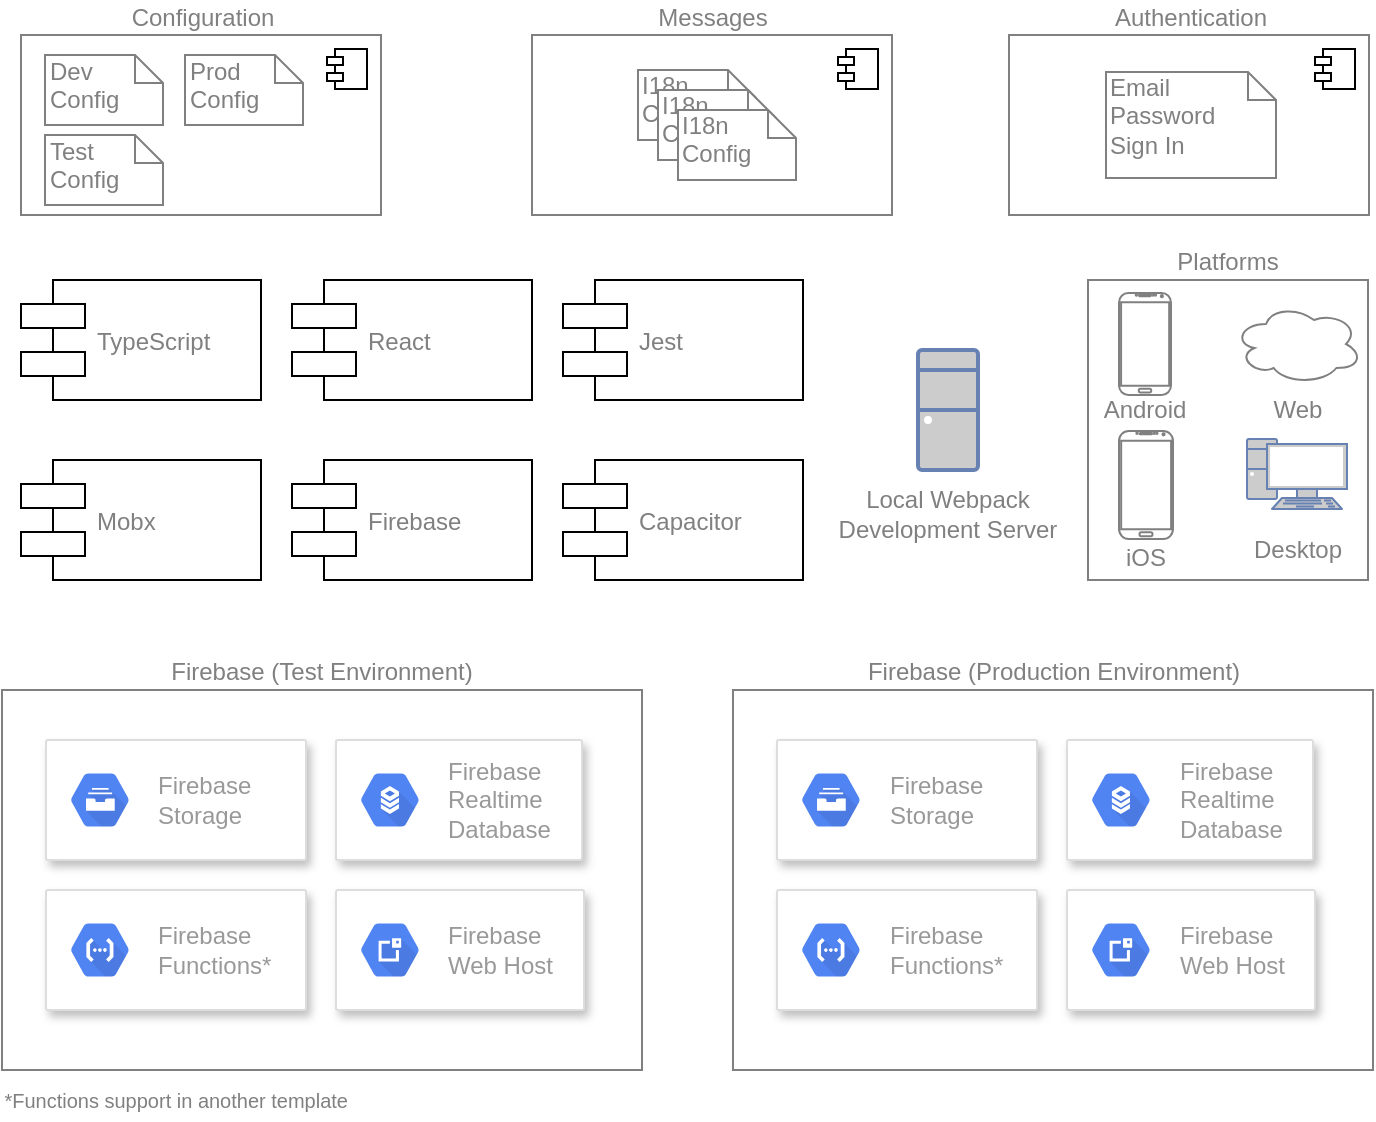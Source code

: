 <mxfile version="11.1.1" type="device"><diagram id="BNiOc75DdHJv5ZVlvX8K" name="Page-1"><mxGraphModel dx="1422" dy="747" grid="1" gridSize="10" guides="1" tooltips="1" connect="1" arrows="1" fold="1" page="1" pageScale="1" pageWidth="1169" pageHeight="827" math="0" shadow="0"><root><mxCell id="0"/><mxCell id="1" parent="0"/><mxCell id="N_r3Vzps1HNoPl0cuiGP-3" value="Platforms" style="rounded=0;whiteSpace=wrap;html=1;labelPosition=center;verticalLabelPosition=top;align=center;verticalAlign=bottom;fontColor=#808080;labelBorderColor=none;strokeColor=#808080;" parent="1" vertex="1"><mxGeometry x="565" y="170" width="140" height="150" as="geometry"/></mxCell><mxCell id="yj6rBpQWp7NuNYBYrsL8-10" value="Firebase (Test Environment)" style="rounded=0;whiteSpace=wrap;html=1;labelPosition=center;verticalLabelPosition=top;align=center;verticalAlign=bottom;fontColor=#808080;labelBorderColor=none;strokeColor=#808080;" parent="1" vertex="1"><mxGeometry x="22" y="375" width="320" height="190" as="geometry"/></mxCell><mxCell id="yj6rBpQWp7NuNYBYrsL8-3" value="" style="strokeColor=#dddddd;fillColor=#ffffff;shadow=1;strokeWidth=1;rounded=1;absoluteArcSize=1;arcSize=2;" parent="1" vertex="1"><mxGeometry x="44" y="475" width="130" height="60" as="geometry"/></mxCell><mxCell id="yj6rBpQWp7NuNYBYrsL8-4" value="Firebase&lt;br&gt;Functions*" style="dashed=0;connectable=0;html=1;fillColor=#5184F3;strokeColor=none;shape=mxgraph.gcp2.hexIcon;prIcon=cloud_functions;part=1;labelPosition=right;verticalLabelPosition=middle;align=left;verticalAlign=middle;spacingLeft=5;fontColor=#999999;fontSize=12;" parent="yj6rBpQWp7NuNYBYrsL8-3" vertex="1"><mxGeometry y="0.5" width="44" height="39" relative="1" as="geometry"><mxPoint x="5" y="-19.5" as="offset"/></mxGeometry></mxCell><mxCell id="yj6rBpQWp7NuNYBYrsL8-5" value="" style="strokeColor=#dddddd;fillColor=#ffffff;shadow=1;strokeWidth=1;rounded=1;absoluteArcSize=1;arcSize=2;" parent="1" vertex="1"><mxGeometry x="44" y="400" width="130" height="60" as="geometry"/></mxCell><mxCell id="yj6rBpQWp7NuNYBYrsL8-6" value="Firebase&lt;br&gt;Storage" style="dashed=0;connectable=0;html=1;fillColor=#5184F3;strokeColor=none;shape=mxgraph.gcp2.hexIcon;prIcon=cloud_filestore;part=1;labelPosition=right;verticalLabelPosition=middle;align=left;verticalAlign=middle;spacingLeft=5;fontColor=#999999;fontSize=12;" parent="yj6rBpQWp7NuNYBYrsL8-5" vertex="1"><mxGeometry y="0.5" width="44" height="39" relative="1" as="geometry"><mxPoint x="5" y="-19.5" as="offset"/></mxGeometry></mxCell><mxCell id="yj6rBpQWp7NuNYBYrsL8-7" value="" style="strokeColor=#dddddd;fillColor=#ffffff;shadow=1;strokeWidth=1;rounded=1;absoluteArcSize=1;arcSize=2;" parent="1" vertex="1"><mxGeometry x="189" y="400" width="123" height="60" as="geometry"/></mxCell><mxCell id="yj6rBpQWp7NuNYBYrsL8-8" value="Firebase&lt;br&gt;Realtime&lt;br&gt;Database" style="dashed=0;connectable=0;html=1;fillColor=#5184F3;strokeColor=none;shape=mxgraph.gcp2.hexIcon;prIcon=cloud_sql;part=1;labelPosition=right;verticalLabelPosition=middle;align=left;verticalAlign=middle;spacingLeft=5;fontColor=#999999;fontSize=12;" parent="yj6rBpQWp7NuNYBYrsL8-7" vertex="1"><mxGeometry y="0.5" width="44" height="39" relative="1" as="geometry"><mxPoint x="5" y="-19.5" as="offset"/></mxGeometry></mxCell><mxCell id="yj6rBpQWp7NuNYBYrsL8-11" value="" style="strokeColor=#dddddd;fillColor=#ffffff;shadow=1;strokeWidth=1;rounded=1;absoluteArcSize=1;arcSize=2;fontColor=#808080;" parent="1" vertex="1"><mxGeometry x="189" y="475" width="124" height="60" as="geometry"/></mxCell><mxCell id="yj6rBpQWp7NuNYBYrsL8-12" value="Firebase&lt;br&gt;Web Host" style="dashed=0;connectable=0;html=1;fillColor=#5184F3;strokeColor=none;shape=mxgraph.gcp2.hexIcon;prIcon=cloud_external_ip_addresses;part=1;labelPosition=right;verticalLabelPosition=middle;align=left;verticalAlign=middle;spacingLeft=5;fontColor=#999999;fontSize=12;" parent="yj6rBpQWp7NuNYBYrsL8-11" vertex="1"><mxGeometry y="0.5" width="44" height="39" relative="1" as="geometry"><mxPoint x="5" y="-19.5" as="offset"/></mxGeometry></mxCell><mxCell id="yj6rBpQWp7NuNYBYrsL8-22" value="TypeScript" style="shape=component;align=left;spacingLeft=36;fontColor=#808080;" parent="1" vertex="1"><mxGeometry x="31.5" y="170" width="120" height="60" as="geometry"/></mxCell><mxCell id="yj6rBpQWp7NuNYBYrsL8-23" value="React" style="shape=component;align=left;spacingLeft=36;fontColor=#808080;" parent="1" vertex="1"><mxGeometry x="167" y="170" width="120" height="60" as="geometry"/></mxCell><mxCell id="yj6rBpQWp7NuNYBYrsL8-24" value="Firebase" style="shape=component;align=left;spacingLeft=36;fontColor=#808080;" parent="1" vertex="1"><mxGeometry x="167" y="260" width="120" height="60" as="geometry"/></mxCell><mxCell id="yj6rBpQWp7NuNYBYrsL8-25" value="Mobx" style="shape=component;align=left;spacingLeft=36;fontColor=#808080;" parent="1" vertex="1"><mxGeometry x="31.5" y="260" width="120" height="60" as="geometry"/></mxCell><mxCell id="yj6rBpQWp7NuNYBYrsL8-29" value="" style="fontColor=#0066CC;verticalAlign=top;verticalLabelPosition=bottom;labelPosition=center;align=center;html=1;outlineConnect=0;fillColor=#CCCCCC;strokeColor=#6881B3;gradientColor=none;gradientDirection=north;strokeWidth=2;shape=mxgraph.networks.pc;" parent="1" vertex="1"><mxGeometry x="644.5" y="249.5" width="50" height="35" as="geometry"/></mxCell><mxCell id="yj6rBpQWp7NuNYBYrsL8-30" value="Local&amp;nbsp;Webpack Development Server" style="text;html=1;strokeColor=none;fillColor=none;align=center;verticalAlign=middle;whiteSpace=wrap;rounded=0;fontColor=#808080;" parent="1" vertex="1"><mxGeometry x="425" y="277" width="140" height="20" as="geometry"/></mxCell><mxCell id="yj6rBpQWp7NuNYBYrsL8-31" value="Firebase (Production Environment)" style="rounded=0;whiteSpace=wrap;html=1;labelPosition=center;verticalLabelPosition=top;align=center;verticalAlign=bottom;fontColor=#808080;labelBorderColor=none;strokeColor=#808080;" parent="1" vertex="1"><mxGeometry x="387.5" y="375" width="320" height="190" as="geometry"/></mxCell><mxCell id="yj6rBpQWp7NuNYBYrsL8-32" value="" style="strokeColor=#dddddd;fillColor=#ffffff;shadow=1;strokeWidth=1;rounded=1;absoluteArcSize=1;arcSize=2;glass=0;gradientColor=none;" parent="1" vertex="1"><mxGeometry x="409.5" y="475" width="130" height="60" as="geometry"/></mxCell><mxCell id="yj6rBpQWp7NuNYBYrsL8-33" value="Firebase&lt;br&gt;Functions*" style="dashed=0;connectable=0;html=1;fillColor=#5184F3;strokeColor=none;shape=mxgraph.gcp2.hexIcon;prIcon=cloud_functions;part=1;labelPosition=right;verticalLabelPosition=middle;align=left;verticalAlign=middle;spacingLeft=5;fontColor=#999999;fontSize=12;" parent="yj6rBpQWp7NuNYBYrsL8-32" vertex="1"><mxGeometry y="0.5" width="44" height="39" relative="1" as="geometry"><mxPoint x="5" y="-19.5" as="offset"/></mxGeometry></mxCell><mxCell id="yj6rBpQWp7NuNYBYrsL8-34" value="" style="strokeColor=#dddddd;fillColor=#ffffff;shadow=1;strokeWidth=1;rounded=1;absoluteArcSize=1;arcSize=2;" parent="1" vertex="1"><mxGeometry x="409.5" y="400" width="130" height="60" as="geometry"/></mxCell><mxCell id="yj6rBpQWp7NuNYBYrsL8-35" value="Firebase&lt;br&gt;Storage" style="dashed=0;connectable=0;html=1;fillColor=#5184F3;strokeColor=none;shape=mxgraph.gcp2.hexIcon;prIcon=cloud_filestore;part=1;labelPosition=right;verticalLabelPosition=middle;align=left;verticalAlign=middle;spacingLeft=5;fontColor=#999999;fontSize=12;" parent="yj6rBpQWp7NuNYBYrsL8-34" vertex="1"><mxGeometry y="0.5" width="44" height="39" relative="1" as="geometry"><mxPoint x="5" y="-19.5" as="offset"/></mxGeometry></mxCell><mxCell id="yj6rBpQWp7NuNYBYrsL8-36" value="" style="strokeColor=#dddddd;fillColor=#ffffff;shadow=1;strokeWidth=1;rounded=1;absoluteArcSize=1;arcSize=2;" parent="1" vertex="1"><mxGeometry x="554.5" y="400" width="123" height="60" as="geometry"/></mxCell><mxCell id="yj6rBpQWp7NuNYBYrsL8-37" value="Firebase&lt;br&gt;Realtime&lt;br&gt;Database" style="dashed=0;connectable=0;html=1;fillColor=#5184F3;strokeColor=none;shape=mxgraph.gcp2.hexIcon;prIcon=cloud_sql;part=1;labelPosition=right;verticalLabelPosition=middle;align=left;verticalAlign=middle;spacingLeft=5;fontColor=#999999;fontSize=12;" parent="yj6rBpQWp7NuNYBYrsL8-36" vertex="1"><mxGeometry y="0.5" width="44" height="39" relative="1" as="geometry"><mxPoint x="5" y="-19.5" as="offset"/></mxGeometry></mxCell><mxCell id="yj6rBpQWp7NuNYBYrsL8-38" value="" style="strokeColor=#dddddd;fillColor=#ffffff;shadow=1;strokeWidth=1;rounded=1;absoluteArcSize=1;arcSize=2;fontColor=#808080;" parent="1" vertex="1"><mxGeometry x="554.5" y="475" width="124" height="60" as="geometry"/></mxCell><mxCell id="yj6rBpQWp7NuNYBYrsL8-39" value="Firebase&lt;br&gt;Web Host" style="dashed=0;connectable=0;html=1;fillColor=#5184F3;strokeColor=none;shape=mxgraph.gcp2.hexIcon;prIcon=cloud_external_ip_addresses;part=1;labelPosition=right;verticalLabelPosition=middle;align=left;verticalAlign=middle;spacingLeft=5;fontColor=#999999;fontSize=12;" parent="yj6rBpQWp7NuNYBYrsL8-38" vertex="1"><mxGeometry y="0.5" width="44" height="39" relative="1" as="geometry"><mxPoint x="5" y="-19.5" as="offset"/></mxGeometry></mxCell><mxCell id="yj6rBpQWp7NuNYBYrsL8-40" value="Capacitor" style="shape=component;align=left;spacingLeft=36;fontColor=#808080;" parent="1" vertex="1"><mxGeometry x="302.5" y="260" width="120" height="60" as="geometry"/></mxCell><mxCell id="yj6rBpQWp7NuNYBYrsL8-41" value="Configuration&lt;br&gt;" style="html=1;strokeColor=#808080;fontColor=#808080;labelPosition=center;verticalLabelPosition=top;align=center;verticalAlign=bottom;" parent="1" vertex="1"><mxGeometry x="31.5" y="47.5" width="180" height="90" as="geometry"/></mxCell><mxCell id="yj6rBpQWp7NuNYBYrsL8-42" value="" style="shape=component;jettyWidth=8;jettyHeight=4;" parent="yj6rBpQWp7NuNYBYrsL8-41" vertex="1"><mxGeometry x="1" width="20" height="20" relative="1" as="geometry"><mxPoint x="-27" y="7" as="offset"/></mxGeometry></mxCell><mxCell id="yj6rBpQWp7NuNYBYrsL8-55" value="Dev&lt;br&gt;Config" style="shape=note;whiteSpace=wrap;html=1;size=14;verticalAlign=top;align=left;spacingTop=-6;strokeColor=#808080;fontColor=#808080;" parent="yj6rBpQWp7NuNYBYrsL8-41" vertex="1"><mxGeometry x="12" y="10" width="59" height="35" as="geometry"/></mxCell><mxCell id="yj6rBpQWp7NuNYBYrsL8-56" value="Test&lt;br&gt;Config" style="shape=note;whiteSpace=wrap;html=1;size=14;verticalAlign=top;align=left;spacingTop=-6;strokeColor=#808080;fontColor=#808080;" parent="yj6rBpQWp7NuNYBYrsL8-41" vertex="1"><mxGeometry x="12" y="50" width="59" height="35" as="geometry"/></mxCell><mxCell id="yj6rBpQWp7NuNYBYrsL8-47" value="Prod&lt;br&gt;Config" style="shape=note;whiteSpace=wrap;html=1;size=14;verticalAlign=top;align=left;spacingTop=-6;strokeColor=#808080;fontColor=#808080;" parent="yj6rBpQWp7NuNYBYrsL8-41" vertex="1"><mxGeometry x="82" y="10" width="59" height="35" as="geometry"/></mxCell><mxCell id="yj6rBpQWp7NuNYBYrsL8-48" value="Messages&lt;br&gt;" style="html=1;strokeColor=#808080;fontColor=#808080;labelPosition=center;verticalLabelPosition=top;align=center;verticalAlign=bottom;" parent="1" vertex="1"><mxGeometry x="287" y="47.5" width="180" height="90" as="geometry"/></mxCell><mxCell id="yj6rBpQWp7NuNYBYrsL8-49" value="" style="shape=component;jettyWidth=8;jettyHeight=4;" parent="yj6rBpQWp7NuNYBYrsL8-48" vertex="1"><mxGeometry x="1" width="20" height="20" relative="1" as="geometry"><mxPoint x="-27" y="7" as="offset"/></mxGeometry></mxCell><mxCell id="yj6rBpQWp7NuNYBYrsL8-68" value="I18n&lt;br&gt;Config" style="shape=note;whiteSpace=wrap;html=1;size=14;verticalAlign=top;align=left;spacingTop=-6;strokeColor=#808080;fontColor=#808080;" parent="yj6rBpQWp7NuNYBYrsL8-48" vertex="1"><mxGeometry x="53" y="17.5" width="59" height="35" as="geometry"/></mxCell><mxCell id="yj6rBpQWp7NuNYBYrsL8-69" value="I18n&lt;br&gt;Config" style="shape=note;whiteSpace=wrap;html=1;size=14;verticalAlign=top;align=left;spacingTop=-6;strokeColor=#808080;fontColor=#808080;" parent="yj6rBpQWp7NuNYBYrsL8-48" vertex="1"><mxGeometry x="63" y="27.5" width="59" height="35" as="geometry"/></mxCell><mxCell id="yj6rBpQWp7NuNYBYrsL8-70" value="I18n&lt;br&gt;Config" style="shape=note;whiteSpace=wrap;html=1;size=14;verticalAlign=top;align=left;spacingTop=-6;strokeColor=#808080;fontColor=#808080;" parent="yj6rBpQWp7NuNYBYrsL8-48" vertex="1"><mxGeometry x="73" y="37.5" width="59" height="35" as="geometry"/></mxCell><mxCell id="yj6rBpQWp7NuNYBYrsL8-57" value="Authentication" style="html=1;strokeColor=#808080;fontColor=#808080;labelPosition=center;verticalLabelPosition=top;align=center;verticalAlign=bottom;" parent="1" vertex="1"><mxGeometry x="525.5" y="47.5" width="180" height="90" as="geometry"/></mxCell><mxCell id="yj6rBpQWp7NuNYBYrsL8-58" value="" style="shape=component;jettyWidth=8;jettyHeight=4;" parent="yj6rBpQWp7NuNYBYrsL8-57" vertex="1"><mxGeometry x="1" width="20" height="20" relative="1" as="geometry"><mxPoint x="-27" y="7" as="offset"/></mxGeometry></mxCell><mxCell id="yj6rBpQWp7NuNYBYrsL8-73" value="Email&lt;br&gt;Password&lt;br&gt;Sign In" style="shape=note;whiteSpace=wrap;html=1;size=14;verticalAlign=top;align=left;spacingTop=-6;strokeColor=#808080;fontColor=#808080;" parent="yj6rBpQWp7NuNYBYrsL8-57" vertex="1"><mxGeometry x="48.5" y="18.5" width="85" height="53" as="geometry"/></mxCell><mxCell id="yj6rBpQWp7NuNYBYrsL8-74" value="Jest" style="shape=component;align=left;spacingLeft=36;fontColor=#808080;" parent="1" vertex="1"><mxGeometry x="302.5" y="170" width="120" height="60" as="geometry"/></mxCell><mxCell id="yj6rBpQWp7NuNYBYrsL8-75" value="" style="verticalLabelPosition=bottom;verticalAlign=top;html=1;shadow=0;dashed=0;strokeWidth=1;shape=mxgraph.android.phone2;fillColor=#ffffff;strokeColor=#808080;fontColor=#808080;aspect=fixed;" parent="1" vertex="1"><mxGeometry x="580.5" y="176.5" width="26" height="51" as="geometry"/></mxCell><mxCell id="yj6rBpQWp7NuNYBYrsL8-76" value="Android" style="text;html=1;strokeColor=none;fillColor=none;align=center;verticalAlign=middle;whiteSpace=wrap;rounded=0;fontColor=#808080;" parent="1" vertex="1"><mxGeometry x="565" y="224.5" width="57" height="20" as="geometry"/></mxCell><mxCell id="yj6rBpQWp7NuNYBYrsL8-78" value="iOS" style="text;html=1;strokeColor=none;fillColor=none;align=center;verticalAlign=middle;whiteSpace=wrap;rounded=0;fontColor=#808080;" parent="1" vertex="1"><mxGeometry x="580.5" y="298.5" width="26" height="20" as="geometry"/></mxCell><mxCell id="yj6rBpQWp7NuNYBYrsL8-79" value="" style="ellipse;shape=cloud;whiteSpace=wrap;html=1;strokeColor=#808080;fontColor=#808080;" parent="1" vertex="1"><mxGeometry x="638" y="182" width="64" height="40" as="geometry"/></mxCell><mxCell id="yj6rBpQWp7NuNYBYrsL8-80" value="" style="verticalLabelPosition=bottom;verticalAlign=top;html=1;shadow=0;dashed=0;strokeWidth=1;shape=mxgraph.android.phone2;fillColor=#ffffff;strokeColor=#808080;fontColor=#808080;aspect=fixed;" parent="1" vertex="1"><mxGeometry x="580.5" y="245.5" width="27" height="54" as="geometry"/></mxCell><mxCell id="yj6rBpQWp7NuNYBYrsL8-81" value="Web" style="text;html=1;strokeColor=none;fillColor=none;align=center;verticalAlign=middle;whiteSpace=wrap;rounded=0;fontColor=#808080;" parent="1" vertex="1"><mxGeometry x="635" y="224.5" width="70" height="20" as="geometry"/></mxCell><mxCell id="N_r3Vzps1HNoPl0cuiGP-1" value="" style="fontColor=#0066CC;verticalAlign=top;verticalLabelPosition=bottom;labelPosition=center;align=center;html=1;outlineConnect=0;fillColor=#CCCCCC;strokeColor=#6881B3;gradientColor=none;gradientDirection=north;strokeWidth=2;shape=mxgraph.networks.desktop_pc;" parent="1" vertex="1"><mxGeometry x="480" y="205" width="30" height="60" as="geometry"/></mxCell><mxCell id="N_r3Vzps1HNoPl0cuiGP-2" value="Desktop" style="text;html=1;strokeColor=none;fillColor=none;align=center;verticalAlign=middle;whiteSpace=wrap;rounded=0;fontColor=#808080;" parent="1" vertex="1"><mxGeometry x="634.5" y="294.5" width="70" height="20" as="geometry"/></mxCell><mxCell id="jJyxkELWFb-NP6YuijU--1" value="*Functions support in another template&amp;nbsp;" style="text;html=1;strokeColor=none;fillColor=none;align=center;verticalAlign=middle;whiteSpace=wrap;rounded=0;glass=0;dashed=1;fontSize=10;fontColor=#808080;" parent="1" vertex="1"><mxGeometry x="22" y="570" width="177" height="20" as="geometry"/></mxCell></root></mxGraphModel></diagram></mxfile>